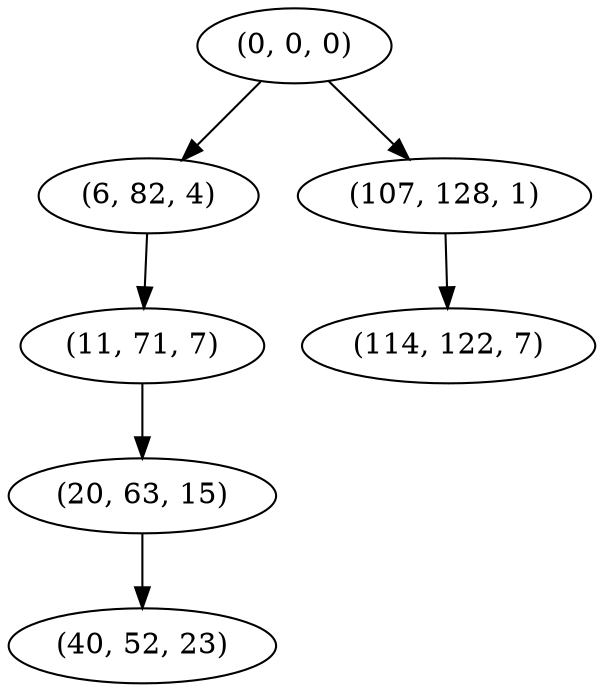 digraph tree {
    "(0, 0, 0)";
    "(6, 82, 4)";
    "(11, 71, 7)";
    "(20, 63, 15)";
    "(40, 52, 23)";
    "(107, 128, 1)";
    "(114, 122, 7)";
    "(0, 0, 0)" -> "(6, 82, 4)";
    "(0, 0, 0)" -> "(107, 128, 1)";
    "(6, 82, 4)" -> "(11, 71, 7)";
    "(11, 71, 7)" -> "(20, 63, 15)";
    "(20, 63, 15)" -> "(40, 52, 23)";
    "(107, 128, 1)" -> "(114, 122, 7)";
}
